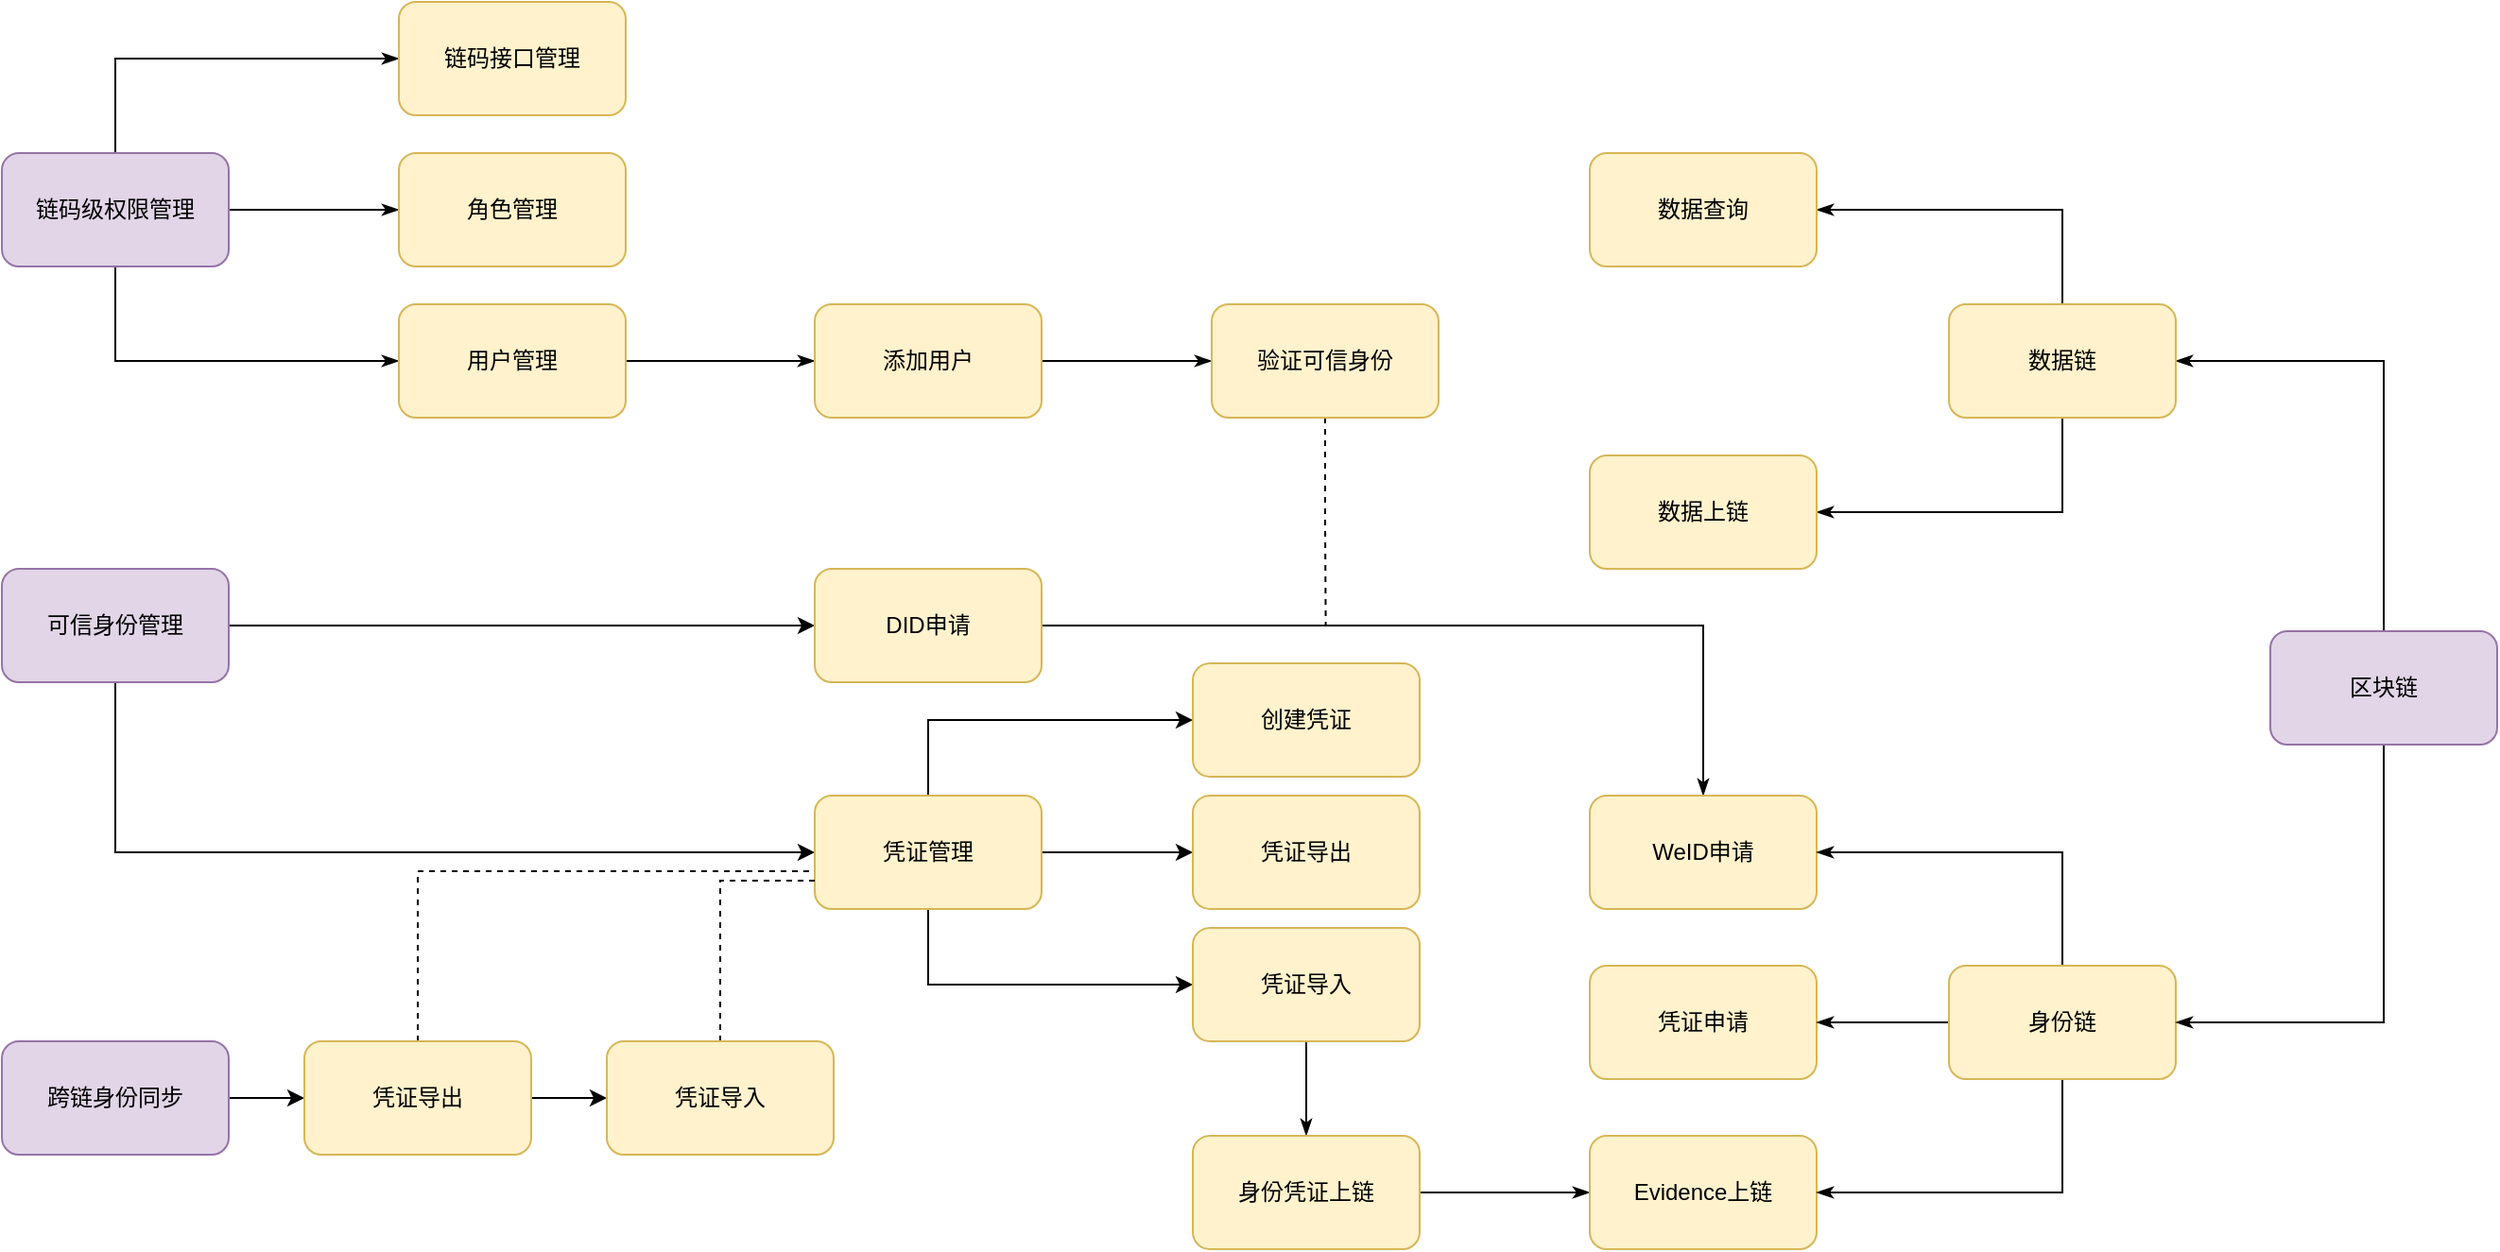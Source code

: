 <mxfile version="17.4.4" type="github">
  <diagram id="C2HOs0oel1egpfWLRo1f" name="Page-1">
    <mxGraphModel dx="1209" dy="1942" grid="1" gridSize="10" guides="1" tooltips="1" connect="1" arrows="1" fold="1" page="1" pageScale="1" pageWidth="827" pageHeight="1169" math="0" shadow="0">
      <root>
        <mxCell id="0" />
        <mxCell id="1" parent="0" />
        <mxCell id="s45ArTEd5eMBH8DryxPv-13" style="edgeStyle=orthogonalEdgeStyle;rounded=0;orthogonalLoop=1;jettySize=auto;html=1;exitX=0.5;exitY=1;exitDx=0;exitDy=0;entryX=0;entryY=0.5;entryDx=0;entryDy=0;" parent="1" source="s45ArTEd5eMBH8DryxPv-1" target="s45ArTEd5eMBH8DryxPv-5" edge="1">
          <mxGeometry relative="1" as="geometry" />
        </mxCell>
        <mxCell id="s45ArTEd5eMBH8DryxPv-14" style="edgeStyle=orthogonalEdgeStyle;rounded=0;orthogonalLoop=1;jettySize=auto;html=1;exitX=1;exitY=0.5;exitDx=0;exitDy=0;" parent="1" source="s45ArTEd5eMBH8DryxPv-1" target="s45ArTEd5eMBH8DryxPv-4" edge="1">
          <mxGeometry relative="1" as="geometry" />
        </mxCell>
        <mxCell id="s45ArTEd5eMBH8DryxPv-1" value="可信身份管理" style="rounded=1;whiteSpace=wrap;html=1;fillColor=#e1d5e7;strokeColor=#9673a6;" parent="1" vertex="1">
          <mxGeometry x="80" y="200" width="120" height="60" as="geometry" />
        </mxCell>
        <mxCell id="s45ArTEd5eMBH8DryxPv-34" style="edgeStyle=orthogonalEdgeStyle;rounded=0;orthogonalLoop=1;jettySize=auto;html=1;exitX=1;exitY=0.5;exitDx=0;exitDy=0;endArrow=classicThin;endFill=1;" parent="1" source="s45ArTEd5eMBH8DryxPv-4" target="s45ArTEd5eMBH8DryxPv-27" edge="1">
          <mxGeometry relative="1" as="geometry" />
        </mxCell>
        <mxCell id="s45ArTEd5eMBH8DryxPv-4" value="DID申请" style="rounded=1;whiteSpace=wrap;html=1;fillColor=#fff2cc;strokeColor=#d6b656;" parent="1" vertex="1">
          <mxGeometry x="510" y="200" width="120" height="60" as="geometry" />
        </mxCell>
        <mxCell id="s45ArTEd5eMBH8DryxPv-10" style="edgeStyle=orthogonalEdgeStyle;rounded=0;orthogonalLoop=1;jettySize=auto;html=1;exitX=0.5;exitY=0;exitDx=0;exitDy=0;entryX=0;entryY=0.5;entryDx=0;entryDy=0;" parent="1" source="s45ArTEd5eMBH8DryxPv-5" target="s45ArTEd5eMBH8DryxPv-8" edge="1">
          <mxGeometry relative="1" as="geometry" />
        </mxCell>
        <mxCell id="s45ArTEd5eMBH8DryxPv-11" style="edgeStyle=orthogonalEdgeStyle;rounded=0;orthogonalLoop=1;jettySize=auto;html=1;exitX=1;exitY=0.5;exitDx=0;exitDy=0;entryX=0;entryY=0.5;entryDx=0;entryDy=0;" parent="1" source="s45ArTEd5eMBH8DryxPv-5" target="s45ArTEd5eMBH8DryxPv-7" edge="1">
          <mxGeometry relative="1" as="geometry" />
        </mxCell>
        <mxCell id="s45ArTEd5eMBH8DryxPv-12" style="edgeStyle=orthogonalEdgeStyle;rounded=0;orthogonalLoop=1;jettySize=auto;html=1;exitX=0.5;exitY=1;exitDx=0;exitDy=0;entryX=0;entryY=0.5;entryDx=0;entryDy=0;" parent="1" source="s45ArTEd5eMBH8DryxPv-5" target="s45ArTEd5eMBH8DryxPv-9" edge="1">
          <mxGeometry relative="1" as="geometry" />
        </mxCell>
        <mxCell id="s45ArTEd5eMBH8DryxPv-5" value="凭证管理" style="rounded=1;whiteSpace=wrap;html=1;fillColor=#fff2cc;strokeColor=#d6b656;" parent="1" vertex="1">
          <mxGeometry x="510" y="320" width="120" height="60" as="geometry" />
        </mxCell>
        <mxCell id="s45ArTEd5eMBH8DryxPv-7" value="凭证导出" style="rounded=1;whiteSpace=wrap;html=1;fillColor=#fff2cc;strokeColor=#d6b656;" parent="1" vertex="1">
          <mxGeometry x="710" y="320" width="120" height="60" as="geometry" />
        </mxCell>
        <mxCell id="s45ArTEd5eMBH8DryxPv-8" value="创建凭证" style="rounded=1;whiteSpace=wrap;html=1;fillColor=#fff2cc;strokeColor=#d6b656;" parent="1" vertex="1">
          <mxGeometry x="710" y="250" width="120" height="60" as="geometry" />
        </mxCell>
        <mxCell id="s45ArTEd5eMBH8DryxPv-23" style="edgeStyle=orthogonalEdgeStyle;rounded=0;orthogonalLoop=1;jettySize=auto;html=1;exitX=0.5;exitY=1;exitDx=0;exitDy=0;entryX=0.5;entryY=0;entryDx=0;entryDy=0;endArrow=classicThin;endFill=1;" parent="1" source="s45ArTEd5eMBH8DryxPv-9" target="s45ArTEd5eMBH8DryxPv-22" edge="1">
          <mxGeometry relative="1" as="geometry" />
        </mxCell>
        <mxCell id="s45ArTEd5eMBH8DryxPv-9" value="凭证导入" style="rounded=1;whiteSpace=wrap;html=1;fillColor=#fff2cc;strokeColor=#d6b656;" parent="1" vertex="1">
          <mxGeometry x="710" y="390" width="120" height="60" as="geometry" />
        </mxCell>
        <mxCell id="s45ArTEd5eMBH8DryxPv-18" style="edgeStyle=orthogonalEdgeStyle;rounded=0;orthogonalLoop=1;jettySize=auto;html=1;exitX=1;exitY=0.5;exitDx=0;exitDy=0;entryX=0;entryY=0.5;entryDx=0;entryDy=0;" parent="1" source="s45ArTEd5eMBH8DryxPv-15" target="s45ArTEd5eMBH8DryxPv-16" edge="1">
          <mxGeometry relative="1" as="geometry" />
        </mxCell>
        <mxCell id="s45ArTEd5eMBH8DryxPv-15" value="跨链身份同步" style="rounded=1;whiteSpace=wrap;html=1;fillColor=#e1d5e7;strokeColor=#9673a6;" parent="1" vertex="1">
          <mxGeometry x="80" y="450" width="120" height="60" as="geometry" />
        </mxCell>
        <mxCell id="s45ArTEd5eMBH8DryxPv-19" style="edgeStyle=orthogonalEdgeStyle;rounded=0;orthogonalLoop=1;jettySize=auto;html=1;exitX=1;exitY=0.5;exitDx=0;exitDy=0;entryX=0;entryY=0.5;entryDx=0;entryDy=0;" parent="1" source="s45ArTEd5eMBH8DryxPv-16" target="s45ArTEd5eMBH8DryxPv-17" edge="1">
          <mxGeometry relative="1" as="geometry" />
        </mxCell>
        <mxCell id="s45ArTEd5eMBH8DryxPv-20" style="edgeStyle=orthogonalEdgeStyle;rounded=0;orthogonalLoop=1;jettySize=auto;html=1;exitX=0.5;exitY=0;exitDx=0;exitDy=0;endArrow=none;endFill=0;dashed=1;" parent="1" source="s45ArTEd5eMBH8DryxPv-16" edge="1">
          <mxGeometry relative="1" as="geometry">
            <mxPoint x="510" y="360" as="targetPoint" />
            <Array as="points">
              <mxPoint x="300" y="360" />
              <mxPoint x="510" y="360" />
            </Array>
          </mxGeometry>
        </mxCell>
        <mxCell id="s45ArTEd5eMBH8DryxPv-16" value="凭证导出" style="rounded=1;whiteSpace=wrap;html=1;fillColor=#fff2cc;strokeColor=#d6b656;" parent="1" vertex="1">
          <mxGeometry x="240" y="450" width="120" height="60" as="geometry" />
        </mxCell>
        <mxCell id="s45ArTEd5eMBH8DryxPv-21" style="edgeStyle=orthogonalEdgeStyle;rounded=0;orthogonalLoop=1;jettySize=auto;html=1;exitX=0.5;exitY=0;exitDx=0;exitDy=0;entryX=0;entryY=0.75;entryDx=0;entryDy=0;dashed=1;endArrow=none;endFill=0;" parent="1" source="s45ArTEd5eMBH8DryxPv-17" target="s45ArTEd5eMBH8DryxPv-5" edge="1">
          <mxGeometry relative="1" as="geometry" />
        </mxCell>
        <mxCell id="s45ArTEd5eMBH8DryxPv-17" value="凭证导入" style="rounded=1;whiteSpace=wrap;html=1;fillColor=#fff2cc;strokeColor=#d6b656;" parent="1" vertex="1">
          <mxGeometry x="400" y="450" width="120" height="60" as="geometry" />
        </mxCell>
        <mxCell id="s45ArTEd5eMBH8DryxPv-25" style="edgeStyle=orthogonalEdgeStyle;rounded=0;orthogonalLoop=1;jettySize=auto;html=1;exitX=1;exitY=0.5;exitDx=0;exitDy=0;entryX=0;entryY=0.5;entryDx=0;entryDy=0;endArrow=classicThin;endFill=1;" parent="1" source="s45ArTEd5eMBH8DryxPv-22" target="s45ArTEd5eMBH8DryxPv-24" edge="1">
          <mxGeometry relative="1" as="geometry" />
        </mxCell>
        <mxCell id="s45ArTEd5eMBH8DryxPv-22" value="身份凭证上链" style="rounded=1;whiteSpace=wrap;html=1;fillColor=#fff2cc;strokeColor=#d6b656;" parent="1" vertex="1">
          <mxGeometry x="710" y="500" width="120" height="60" as="geometry" />
        </mxCell>
        <mxCell id="s45ArTEd5eMBH8DryxPv-24" value="Evidence上链" style="rounded=1;whiteSpace=wrap;html=1;fillColor=#fff2cc;strokeColor=#d6b656;" parent="1" vertex="1">
          <mxGeometry x="920" y="500" width="120" height="60" as="geometry" />
        </mxCell>
        <mxCell id="s45ArTEd5eMBH8DryxPv-26" value="凭证申请" style="rounded=1;whiteSpace=wrap;html=1;fillColor=#fff2cc;strokeColor=#d6b656;" parent="1" vertex="1">
          <mxGeometry x="920" y="410" width="120" height="60" as="geometry" />
        </mxCell>
        <mxCell id="s45ArTEd5eMBH8DryxPv-27" value="WeID申请" style="rounded=1;whiteSpace=wrap;html=1;fillColor=#fff2cc;strokeColor=#d6b656;" parent="1" vertex="1">
          <mxGeometry x="920" y="320" width="120" height="60" as="geometry" />
        </mxCell>
        <mxCell id="s45ArTEd5eMBH8DryxPv-30" style="edgeStyle=orthogonalEdgeStyle;rounded=0;orthogonalLoop=1;jettySize=auto;html=1;exitX=0.5;exitY=1;exitDx=0;exitDy=0;entryX=1;entryY=0.5;entryDx=0;entryDy=0;endArrow=classicThin;endFill=1;" parent="1" source="s45ArTEd5eMBH8DryxPv-28" target="s45ArTEd5eMBH8DryxPv-24" edge="1">
          <mxGeometry relative="1" as="geometry" />
        </mxCell>
        <mxCell id="s45ArTEd5eMBH8DryxPv-31" style="edgeStyle=orthogonalEdgeStyle;rounded=0;orthogonalLoop=1;jettySize=auto;html=1;exitX=0;exitY=0.5;exitDx=0;exitDy=0;entryX=1;entryY=0.5;entryDx=0;entryDy=0;endArrow=classicThin;endFill=1;" parent="1" source="s45ArTEd5eMBH8DryxPv-28" target="s45ArTEd5eMBH8DryxPv-26" edge="1">
          <mxGeometry relative="1" as="geometry" />
        </mxCell>
        <mxCell id="s45ArTEd5eMBH8DryxPv-32" style="edgeStyle=orthogonalEdgeStyle;rounded=0;orthogonalLoop=1;jettySize=auto;html=1;exitX=0.5;exitY=0;exitDx=0;exitDy=0;entryX=1;entryY=0.5;entryDx=0;entryDy=0;endArrow=classicThin;endFill=1;" parent="1" source="s45ArTEd5eMBH8DryxPv-28" target="s45ArTEd5eMBH8DryxPv-27" edge="1">
          <mxGeometry relative="1" as="geometry" />
        </mxCell>
        <mxCell id="s45ArTEd5eMBH8DryxPv-28" value="身份链" style="rounded=1;whiteSpace=wrap;html=1;fillColor=#fff2cc;strokeColor=#d6b656;" parent="1" vertex="1">
          <mxGeometry x="1110" y="410" width="120" height="60" as="geometry" />
        </mxCell>
        <mxCell id="s45ArTEd5eMBH8DryxPv-33" style="edgeStyle=orthogonalEdgeStyle;rounded=0;orthogonalLoop=1;jettySize=auto;html=1;exitX=0.5;exitY=1;exitDx=0;exitDy=0;entryX=1;entryY=0.5;entryDx=0;entryDy=0;endArrow=classicThin;endFill=1;" parent="1" source="s45ArTEd5eMBH8DryxPv-29" target="s45ArTEd5eMBH8DryxPv-28" edge="1">
          <mxGeometry relative="1" as="geometry" />
        </mxCell>
        <mxCell id="s45ArTEd5eMBH8DryxPv-54" style="edgeStyle=orthogonalEdgeStyle;rounded=0;orthogonalLoop=1;jettySize=auto;html=1;exitX=0.5;exitY=0;exitDx=0;exitDy=0;entryX=1;entryY=0.5;entryDx=0;entryDy=0;endArrow=classicThin;endFill=1;" parent="1" source="s45ArTEd5eMBH8DryxPv-29" target="s45ArTEd5eMBH8DryxPv-51" edge="1">
          <mxGeometry relative="1" as="geometry" />
        </mxCell>
        <mxCell id="s45ArTEd5eMBH8DryxPv-29" value="区块链" style="rounded=1;whiteSpace=wrap;html=1;fillColor=#e1d5e7;strokeColor=#9673a6;" parent="1" vertex="1">
          <mxGeometry x="1280" y="233" width="120" height="60" as="geometry" />
        </mxCell>
        <mxCell id="s45ArTEd5eMBH8DryxPv-40" style="edgeStyle=orthogonalEdgeStyle;rounded=0;orthogonalLoop=1;jettySize=auto;html=1;exitX=1;exitY=0.5;exitDx=0;exitDy=0;endArrow=classicThin;endFill=1;" parent="1" source="s45ArTEd5eMBH8DryxPv-35" target="s45ArTEd5eMBH8DryxPv-37" edge="1">
          <mxGeometry relative="1" as="geometry" />
        </mxCell>
        <mxCell id="s45ArTEd5eMBH8DryxPv-41" style="edgeStyle=orthogonalEdgeStyle;rounded=0;orthogonalLoop=1;jettySize=auto;html=1;exitX=0.5;exitY=0;exitDx=0;exitDy=0;entryX=0;entryY=0.5;entryDx=0;entryDy=0;endArrow=classicThin;endFill=1;" parent="1" source="s45ArTEd5eMBH8DryxPv-35" target="s45ArTEd5eMBH8DryxPv-38" edge="1">
          <mxGeometry relative="1" as="geometry" />
        </mxCell>
        <mxCell id="s45ArTEd5eMBH8DryxPv-42" style="edgeStyle=orthogonalEdgeStyle;rounded=0;orthogonalLoop=1;jettySize=auto;html=1;exitX=0.5;exitY=1;exitDx=0;exitDy=0;entryX=0;entryY=0.5;entryDx=0;entryDy=0;endArrow=classicThin;endFill=1;" parent="1" source="s45ArTEd5eMBH8DryxPv-35" target="s45ArTEd5eMBH8DryxPv-36" edge="1">
          <mxGeometry relative="1" as="geometry" />
        </mxCell>
        <mxCell id="s45ArTEd5eMBH8DryxPv-35" value="链码级权限管理" style="rounded=1;whiteSpace=wrap;html=1;fillColor=#e1d5e7;strokeColor=#9673a6;" parent="1" vertex="1">
          <mxGeometry x="80" y="-20" width="120" height="60" as="geometry" />
        </mxCell>
        <mxCell id="s45ArTEd5eMBH8DryxPv-44" style="edgeStyle=orthogonalEdgeStyle;rounded=0;orthogonalLoop=1;jettySize=auto;html=1;exitX=1;exitY=0.5;exitDx=0;exitDy=0;entryX=0;entryY=0.5;entryDx=0;entryDy=0;endArrow=classicThin;endFill=1;" parent="1" source="s45ArTEd5eMBH8DryxPv-36" target="s45ArTEd5eMBH8DryxPv-43" edge="1">
          <mxGeometry relative="1" as="geometry" />
        </mxCell>
        <mxCell id="s45ArTEd5eMBH8DryxPv-36" value="用户管理" style="rounded=1;whiteSpace=wrap;html=1;fillColor=#fff2cc;strokeColor=#d6b656;" parent="1" vertex="1">
          <mxGeometry x="290" y="60" width="120" height="60" as="geometry" />
        </mxCell>
        <mxCell id="s45ArTEd5eMBH8DryxPv-37" value="角色管理" style="rounded=1;whiteSpace=wrap;html=1;fillColor=#fff2cc;strokeColor=#d6b656;" parent="1" vertex="1">
          <mxGeometry x="290" y="-20" width="120" height="60" as="geometry" />
        </mxCell>
        <mxCell id="s45ArTEd5eMBH8DryxPv-38" value="链码接口管理" style="rounded=1;whiteSpace=wrap;html=1;fillColor=#fff2cc;strokeColor=#d6b656;" parent="1" vertex="1">
          <mxGeometry x="290" y="-100" width="120" height="60" as="geometry" />
        </mxCell>
        <mxCell id="s45ArTEd5eMBH8DryxPv-46" style="edgeStyle=orthogonalEdgeStyle;rounded=0;orthogonalLoop=1;jettySize=auto;html=1;exitX=1;exitY=0.5;exitDx=0;exitDy=0;endArrow=classicThin;endFill=1;" parent="1" source="s45ArTEd5eMBH8DryxPv-43" target="s45ArTEd5eMBH8DryxPv-45" edge="1">
          <mxGeometry relative="1" as="geometry" />
        </mxCell>
        <mxCell id="s45ArTEd5eMBH8DryxPv-43" value="添加用户" style="rounded=1;whiteSpace=wrap;html=1;fillColor=#fff2cc;strokeColor=#d6b656;" parent="1" vertex="1">
          <mxGeometry x="510" y="60" width="120" height="60" as="geometry" />
        </mxCell>
        <mxCell id="s45ArTEd5eMBH8DryxPv-47" style="edgeStyle=orthogonalEdgeStyle;rounded=0;orthogonalLoop=1;jettySize=auto;html=1;exitX=0.5;exitY=1;exitDx=0;exitDy=0;endArrow=none;endFill=0;dashed=1;" parent="1" source="s45ArTEd5eMBH8DryxPv-45" edge="1">
          <mxGeometry relative="1" as="geometry">
            <mxPoint x="780.304" y="230" as="targetPoint" />
          </mxGeometry>
        </mxCell>
        <mxCell id="s45ArTEd5eMBH8DryxPv-45" value="验证可信身份" style="rounded=1;whiteSpace=wrap;html=1;fillColor=#fff2cc;strokeColor=#d6b656;" parent="1" vertex="1">
          <mxGeometry x="720" y="60" width="120" height="60" as="geometry" />
        </mxCell>
        <mxCell id="s45ArTEd5eMBH8DryxPv-55" style="edgeStyle=orthogonalEdgeStyle;rounded=0;orthogonalLoop=1;jettySize=auto;html=1;exitX=0.5;exitY=0;exitDx=0;exitDy=0;entryX=1;entryY=0.5;entryDx=0;entryDy=0;endArrow=classicThin;endFill=1;" parent="1" source="s45ArTEd5eMBH8DryxPv-51" target="s45ArTEd5eMBH8DryxPv-53" edge="1">
          <mxGeometry relative="1" as="geometry" />
        </mxCell>
        <mxCell id="s45ArTEd5eMBH8DryxPv-56" style="edgeStyle=orthogonalEdgeStyle;rounded=0;orthogonalLoop=1;jettySize=auto;html=1;exitX=0.5;exitY=1;exitDx=0;exitDy=0;entryX=1;entryY=0.5;entryDx=0;entryDy=0;endArrow=classicThin;endFill=1;" parent="1" source="s45ArTEd5eMBH8DryxPv-51" target="s45ArTEd5eMBH8DryxPv-52" edge="1">
          <mxGeometry relative="1" as="geometry" />
        </mxCell>
        <mxCell id="s45ArTEd5eMBH8DryxPv-51" value="数据链" style="rounded=1;whiteSpace=wrap;html=1;fillColor=#fff2cc;strokeColor=#d6b656;" parent="1" vertex="1">
          <mxGeometry x="1110" y="60" width="120" height="60" as="geometry" />
        </mxCell>
        <mxCell id="s45ArTEd5eMBH8DryxPv-52" value="数据上链" style="rounded=1;whiteSpace=wrap;html=1;fillColor=#fff2cc;strokeColor=#d6b656;" parent="1" vertex="1">
          <mxGeometry x="920" y="140" width="120" height="60" as="geometry" />
        </mxCell>
        <mxCell id="s45ArTEd5eMBH8DryxPv-53" value="数据查询" style="rounded=1;whiteSpace=wrap;html=1;fillColor=#fff2cc;strokeColor=#d6b656;" parent="1" vertex="1">
          <mxGeometry x="920" y="-20" width="120" height="60" as="geometry" />
        </mxCell>
      </root>
    </mxGraphModel>
  </diagram>
</mxfile>
